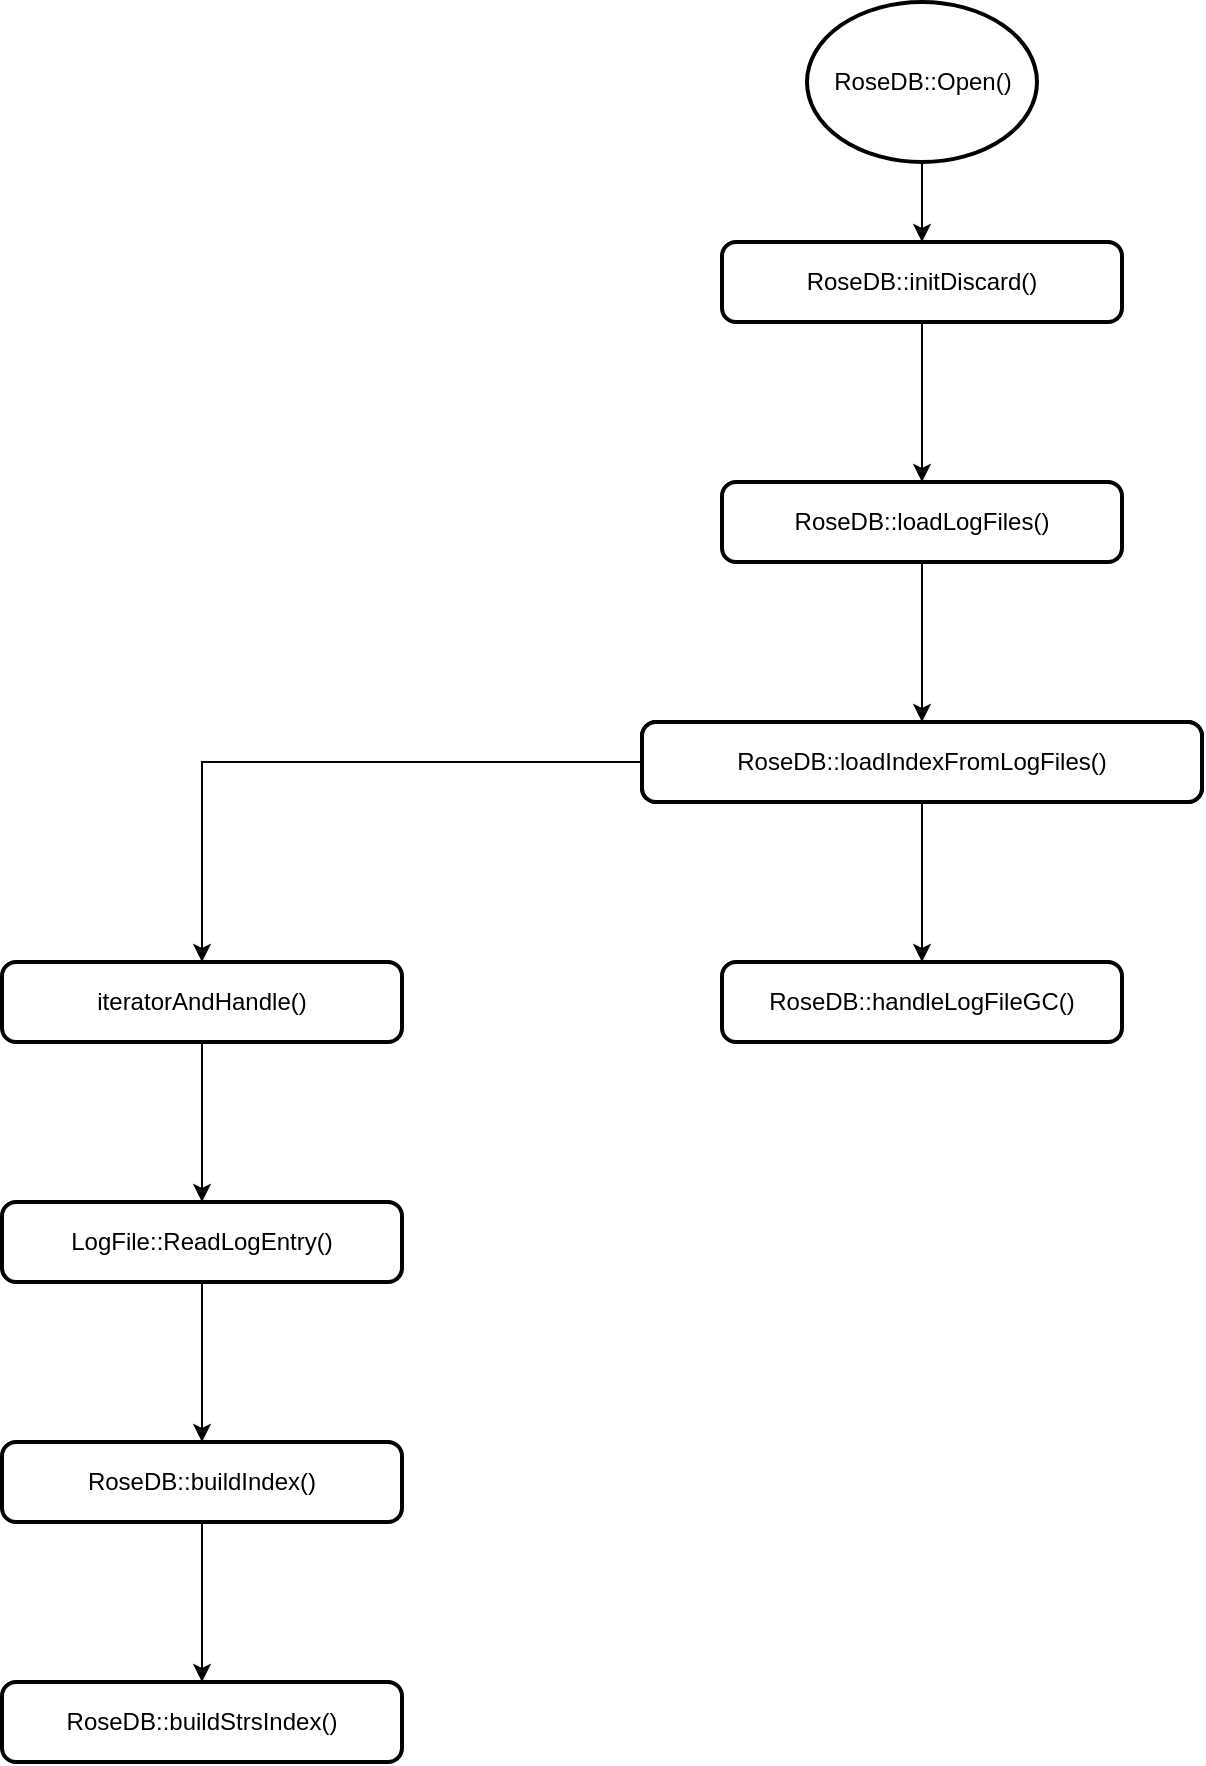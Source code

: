 <mxfile version="20.8.10" type="github">
  <diagram name="Page-1" id="EITTPEvfillpvw8KD1b1">
    <mxGraphModel dx="2284" dy="719" grid="1" gridSize="10" guides="1" tooltips="1" connect="1" arrows="1" fold="1" page="1" pageScale="1" pageWidth="850" pageHeight="1100" math="0" shadow="0">
      <root>
        <mxCell id="0" />
        <mxCell id="1" parent="0" />
        <mxCell id="s2k4OPSogU_Jf_F92xD9-5" style="edgeStyle=orthogonalEdgeStyle;rounded=0;orthogonalLoop=1;jettySize=auto;html=1;entryX=0.5;entryY=0;entryDx=0;entryDy=0;" edge="1" parent="1" source="s2k4OPSogU_Jf_F92xD9-1" target="s2k4OPSogU_Jf_F92xD9-2">
          <mxGeometry relative="1" as="geometry" />
        </mxCell>
        <mxCell id="s2k4OPSogU_Jf_F92xD9-1" value="RoseDB::Open()" style="strokeWidth=2;html=1;shape=mxgraph.flowchart.start_1;whiteSpace=wrap;" vertex="1" parent="1">
          <mxGeometry x="322.5" y="120" width="115" height="80" as="geometry" />
        </mxCell>
        <mxCell id="s2k4OPSogU_Jf_F92xD9-4" style="edgeStyle=orthogonalEdgeStyle;rounded=0;orthogonalLoop=1;jettySize=auto;html=1;entryX=0.5;entryY=0;entryDx=0;entryDy=0;" edge="1" parent="1" source="s2k4OPSogU_Jf_F92xD9-2" target="s2k4OPSogU_Jf_F92xD9-3">
          <mxGeometry relative="1" as="geometry" />
        </mxCell>
        <mxCell id="s2k4OPSogU_Jf_F92xD9-2" value="RoseDB::initDiscard()" style="rounded=1;whiteSpace=wrap;html=1;absoluteArcSize=1;arcSize=14;strokeWidth=2;" vertex="1" parent="1">
          <mxGeometry x="280" y="240" width="200" height="40" as="geometry" />
        </mxCell>
        <mxCell id="s2k4OPSogU_Jf_F92xD9-7" style="edgeStyle=orthogonalEdgeStyle;rounded=0;orthogonalLoop=1;jettySize=auto;html=1;entryX=0.5;entryY=0;entryDx=0;entryDy=0;" edge="1" parent="1" source="s2k4OPSogU_Jf_F92xD9-3" target="s2k4OPSogU_Jf_F92xD9-6">
          <mxGeometry relative="1" as="geometry" />
        </mxCell>
        <mxCell id="s2k4OPSogU_Jf_F92xD9-3" value="RoseDB::loadLogFiles()" style="rounded=1;whiteSpace=wrap;html=1;absoluteArcSize=1;arcSize=14;strokeWidth=2;" vertex="1" parent="1">
          <mxGeometry x="280" y="360" width="200" height="40" as="geometry" />
        </mxCell>
        <mxCell id="s2k4OPSogU_Jf_F92xD9-9" style="edgeStyle=orthogonalEdgeStyle;rounded=0;orthogonalLoop=1;jettySize=auto;html=1;" edge="1" parent="1" source="s2k4OPSogU_Jf_F92xD9-6" target="s2k4OPSogU_Jf_F92xD9-8">
          <mxGeometry relative="1" as="geometry" />
        </mxCell>
        <mxCell id="s2k4OPSogU_Jf_F92xD9-6" value="RoseDB::loadIndexFromLogFiles()" style="rounded=1;whiteSpace=wrap;html=1;absoluteArcSize=1;arcSize=14;strokeWidth=2;" vertex="1" parent="1">
          <mxGeometry x="240" y="480" width="280" height="40" as="geometry" />
        </mxCell>
        <mxCell id="s2k4OPSogU_Jf_F92xD9-8" value="RoseDB::handleLogFileGC()" style="rounded=1;whiteSpace=wrap;html=1;absoluteArcSize=1;arcSize=14;strokeWidth=2;" vertex="1" parent="1">
          <mxGeometry x="280" y="600" width="200" height="40" as="geometry" />
        </mxCell>
        <mxCell id="s2k4OPSogU_Jf_F92xD9-12" style="edgeStyle=orthogonalEdgeStyle;rounded=0;orthogonalLoop=1;jettySize=auto;html=1;entryX=0.5;entryY=0;entryDx=0;entryDy=0;" edge="1" parent="1" source="s2k4OPSogU_Jf_F92xD9-10" target="s2k4OPSogU_Jf_F92xD9-11">
          <mxGeometry relative="1" as="geometry" />
        </mxCell>
        <mxCell id="s2k4OPSogU_Jf_F92xD9-10" value="RoseDB::loadIndexFromLogFiles()" style="rounded=1;whiteSpace=wrap;html=1;absoluteArcSize=1;arcSize=14;strokeWidth=2;" vertex="1" parent="1">
          <mxGeometry x="240" y="480" width="280" height="40" as="geometry" />
        </mxCell>
        <mxCell id="s2k4OPSogU_Jf_F92xD9-15" style="edgeStyle=orthogonalEdgeStyle;rounded=0;orthogonalLoop=1;jettySize=auto;html=1;entryX=0.5;entryY=0;entryDx=0;entryDy=0;" edge="1" parent="1" source="s2k4OPSogU_Jf_F92xD9-11" target="s2k4OPSogU_Jf_F92xD9-14">
          <mxGeometry relative="1" as="geometry" />
        </mxCell>
        <mxCell id="s2k4OPSogU_Jf_F92xD9-11" value="iteratorAndHandle()" style="rounded=1;whiteSpace=wrap;html=1;absoluteArcSize=1;arcSize=14;strokeWidth=2;" vertex="1" parent="1">
          <mxGeometry x="-80" y="600" width="200" height="40" as="geometry" />
        </mxCell>
        <mxCell id="s2k4OPSogU_Jf_F92xD9-17" style="edgeStyle=orthogonalEdgeStyle;rounded=0;orthogonalLoop=1;jettySize=auto;html=1;entryX=0.5;entryY=0;entryDx=0;entryDy=0;" edge="1" parent="1" source="s2k4OPSogU_Jf_F92xD9-14" target="s2k4OPSogU_Jf_F92xD9-16">
          <mxGeometry relative="1" as="geometry" />
        </mxCell>
        <mxCell id="s2k4OPSogU_Jf_F92xD9-14" value="LogFile::ReadLogEntry()" style="rounded=1;whiteSpace=wrap;html=1;absoluteArcSize=1;arcSize=14;strokeWidth=2;" vertex="1" parent="1">
          <mxGeometry x="-80" y="720" width="200" height="40" as="geometry" />
        </mxCell>
        <mxCell id="s2k4OPSogU_Jf_F92xD9-19" style="edgeStyle=orthogonalEdgeStyle;rounded=0;orthogonalLoop=1;jettySize=auto;html=1;entryX=0.5;entryY=0;entryDx=0;entryDy=0;" edge="1" parent="1" source="s2k4OPSogU_Jf_F92xD9-16" target="s2k4OPSogU_Jf_F92xD9-18">
          <mxGeometry relative="1" as="geometry" />
        </mxCell>
        <mxCell id="s2k4OPSogU_Jf_F92xD9-16" value="RoseDB::buildIndex()" style="rounded=1;whiteSpace=wrap;html=1;absoluteArcSize=1;arcSize=14;strokeWidth=2;" vertex="1" parent="1">
          <mxGeometry x="-80" y="840" width="200" height="40" as="geometry" />
        </mxCell>
        <mxCell id="s2k4OPSogU_Jf_F92xD9-18" value="RoseDB::buildStrsIndex()" style="rounded=1;whiteSpace=wrap;html=1;absoluteArcSize=1;arcSize=14;strokeWidth=2;" vertex="1" parent="1">
          <mxGeometry x="-80" y="960" width="200" height="40" as="geometry" />
        </mxCell>
      </root>
    </mxGraphModel>
  </diagram>
</mxfile>
